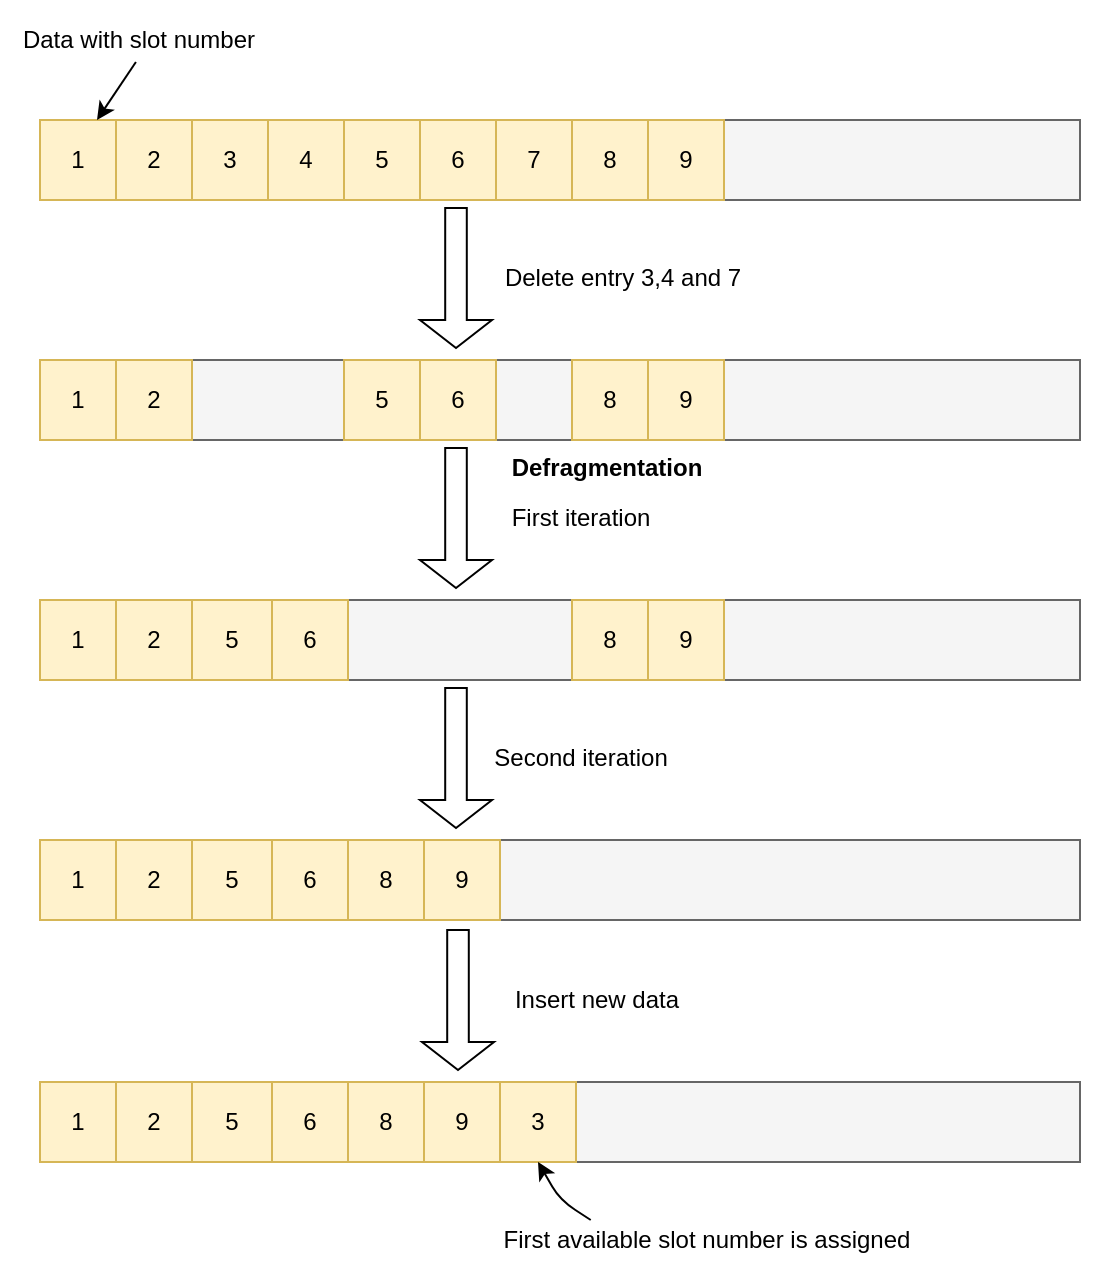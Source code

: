 <mxfile version="14.4.3" type="device"><diagram id="XjlbSZr4k4j3ybQmmUE8" name="Seite-1"><mxGraphModel dx="1422" dy="822" grid="1" gridSize="10" guides="1" tooltips="1" connect="1" arrows="1" fold="1" page="1" pageScale="1" pageWidth="583" pageHeight="827" math="1" shadow="0"><root><mxCell id="0"/><mxCell id="1" parent="0"/><mxCell id="ub3i2xYjpZ8jDCA3UC1C-73" value="" style="rounded=0;whiteSpace=wrap;html=1;strokeColor=none;" vertex="1" parent="1"><mxGeometry x="20" y="20" width="550" height="640" as="geometry"/></mxCell><mxCell id="ub3i2xYjpZ8jDCA3UC1C-1" value="" style="rounded=0;whiteSpace=wrap;html=1;fillColor=#f5f5f5;strokeColor=#666666;fontColor=#333333;" vertex="1" parent="1"><mxGeometry x="40" y="80" width="520" height="40" as="geometry"/></mxCell><mxCell id="ub3i2xYjpZ8jDCA3UC1C-2" value="1" style="rounded=0;whiteSpace=wrap;html=1;fillColor=#fff2cc;strokeColor=#d6b656;" vertex="1" parent="1"><mxGeometry x="40" y="80" width="38" height="40" as="geometry"/></mxCell><mxCell id="ub3i2xYjpZ8jDCA3UC1C-3" value="2" style="rounded=0;whiteSpace=wrap;html=1;fillColor=#fff2cc;strokeColor=#d6b656;" vertex="1" parent="1"><mxGeometry x="78" y="80" width="38" height="40" as="geometry"/></mxCell><mxCell id="ub3i2xYjpZ8jDCA3UC1C-4" value="3" style="rounded=0;whiteSpace=wrap;html=1;fillColor=#fff2cc;strokeColor=#d6b656;" vertex="1" parent="1"><mxGeometry x="116" y="80" width="38" height="40" as="geometry"/></mxCell><mxCell id="ub3i2xYjpZ8jDCA3UC1C-5" value="4" style="rounded=0;whiteSpace=wrap;html=1;fillColor=#fff2cc;strokeColor=#d6b656;" vertex="1" parent="1"><mxGeometry x="154" y="80" width="38" height="40" as="geometry"/></mxCell><mxCell id="ub3i2xYjpZ8jDCA3UC1C-6" value="5" style="rounded=0;whiteSpace=wrap;html=1;fillColor=#fff2cc;strokeColor=#d6b656;" vertex="1" parent="1"><mxGeometry x="192" y="80" width="38" height="40" as="geometry"/></mxCell><mxCell id="ub3i2xYjpZ8jDCA3UC1C-7" value="6" style="rounded=0;whiteSpace=wrap;html=1;fillColor=#fff2cc;strokeColor=#d6b656;" vertex="1" parent="1"><mxGeometry x="230" y="80" width="38" height="40" as="geometry"/></mxCell><mxCell id="ub3i2xYjpZ8jDCA3UC1C-8" value="7" style="rounded=0;whiteSpace=wrap;html=1;fillColor=#fff2cc;strokeColor=#d6b656;" vertex="1" parent="1"><mxGeometry x="268" y="80" width="38" height="40" as="geometry"/></mxCell><mxCell id="ub3i2xYjpZ8jDCA3UC1C-9" value="8" style="rounded=0;whiteSpace=wrap;html=1;fillColor=#fff2cc;strokeColor=#d6b656;" vertex="1" parent="1"><mxGeometry x="306" y="80" width="38" height="40" as="geometry"/></mxCell><mxCell id="ub3i2xYjpZ8jDCA3UC1C-10" value="9" style="rounded=0;whiteSpace=wrap;html=1;fillColor=#fff2cc;strokeColor=#d6b656;" vertex="1" parent="1"><mxGeometry x="344" y="80" width="38" height="40" as="geometry"/></mxCell><mxCell id="ub3i2xYjpZ8jDCA3UC1C-20" value="" style="rounded=0;whiteSpace=wrap;html=1;fillColor=#f5f5f5;strokeColor=#666666;fontColor=#333333;" vertex="1" parent="1"><mxGeometry x="40" y="200" width="520" height="40" as="geometry"/></mxCell><mxCell id="ub3i2xYjpZ8jDCA3UC1C-21" value="1" style="rounded=0;whiteSpace=wrap;html=1;fillColor=#fff2cc;strokeColor=#d6b656;" vertex="1" parent="1"><mxGeometry x="40" y="200" width="38" height="40" as="geometry"/></mxCell><mxCell id="ub3i2xYjpZ8jDCA3UC1C-22" value="2" style="rounded=0;whiteSpace=wrap;html=1;fillColor=#fff2cc;strokeColor=#d6b656;" vertex="1" parent="1"><mxGeometry x="78" y="200" width="38" height="40" as="geometry"/></mxCell><mxCell id="ub3i2xYjpZ8jDCA3UC1C-25" value="5" style="rounded=0;whiteSpace=wrap;html=1;fillColor=#fff2cc;strokeColor=#d6b656;" vertex="1" parent="1"><mxGeometry x="192" y="200" width="38" height="40" as="geometry"/></mxCell><mxCell id="ub3i2xYjpZ8jDCA3UC1C-26" value="6" style="rounded=0;whiteSpace=wrap;html=1;fillColor=#fff2cc;strokeColor=#d6b656;" vertex="1" parent="1"><mxGeometry x="230" y="200" width="38" height="40" as="geometry"/></mxCell><mxCell id="ub3i2xYjpZ8jDCA3UC1C-28" value="8" style="rounded=0;whiteSpace=wrap;html=1;fillColor=#fff2cc;strokeColor=#d6b656;" vertex="1" parent="1"><mxGeometry x="306" y="200" width="38" height="40" as="geometry"/></mxCell><mxCell id="ub3i2xYjpZ8jDCA3UC1C-29" value="9" style="rounded=0;whiteSpace=wrap;html=1;fillColor=#fff2cc;strokeColor=#d6b656;" vertex="1" parent="1"><mxGeometry x="344" y="200" width="38" height="40" as="geometry"/></mxCell><mxCell id="ub3i2xYjpZ8jDCA3UC1C-31" value="" style="shape=singleArrow;direction=south;whiteSpace=wrap;html=1;" vertex="1" parent="1"><mxGeometry x="230" y="124" width="36" height="70" as="geometry"/></mxCell><mxCell id="ub3i2xYjpZ8jDCA3UC1C-32" value="Delete entry 3,4 and 7" style="text;html=1;align=center;verticalAlign=middle;resizable=0;points=[];autosize=1;" vertex="1" parent="1"><mxGeometry x="266" y="149" width="130" height="20" as="geometry"/></mxCell><mxCell id="ub3i2xYjpZ8jDCA3UC1C-33" value="" style="rounded=0;whiteSpace=wrap;html=1;fillColor=#f5f5f5;strokeColor=#666666;fontColor=#333333;" vertex="1" parent="1"><mxGeometry x="40" y="320" width="520" height="40" as="geometry"/></mxCell><mxCell id="ub3i2xYjpZ8jDCA3UC1C-34" value="1" style="rounded=0;whiteSpace=wrap;html=1;fillColor=#fff2cc;strokeColor=#d6b656;" vertex="1" parent="1"><mxGeometry x="40" y="320" width="38" height="40" as="geometry"/></mxCell><mxCell id="ub3i2xYjpZ8jDCA3UC1C-35" value="2" style="rounded=0;whiteSpace=wrap;html=1;fillColor=#fff2cc;strokeColor=#d6b656;" vertex="1" parent="1"><mxGeometry x="78" y="320" width="38" height="40" as="geometry"/></mxCell><mxCell id="ub3i2xYjpZ8jDCA3UC1C-36" value="5" style="rounded=0;whiteSpace=wrap;html=1;fillColor=#fff2cc;strokeColor=#d6b656;" vertex="1" parent="1"><mxGeometry x="116" y="320" width="40" height="40" as="geometry"/></mxCell><mxCell id="ub3i2xYjpZ8jDCA3UC1C-37" value="6" style="rounded=0;whiteSpace=wrap;html=1;fillColor=#fff2cc;strokeColor=#d6b656;" vertex="1" parent="1"><mxGeometry x="156" y="320" width="38" height="40" as="geometry"/></mxCell><mxCell id="ub3i2xYjpZ8jDCA3UC1C-38" value="8" style="rounded=0;whiteSpace=wrap;html=1;fillColor=#fff2cc;strokeColor=#d6b656;" vertex="1" parent="1"><mxGeometry x="306" y="320" width="38" height="40" as="geometry"/></mxCell><mxCell id="ub3i2xYjpZ8jDCA3UC1C-39" value="9" style="rounded=0;whiteSpace=wrap;html=1;fillColor=#fff2cc;strokeColor=#d6b656;" vertex="1" parent="1"><mxGeometry x="344" y="320" width="38" height="40" as="geometry"/></mxCell><mxCell id="ub3i2xYjpZ8jDCA3UC1C-41" value="" style="shape=singleArrow;direction=south;whiteSpace=wrap;html=1;" vertex="1" parent="1"><mxGeometry x="230" y="244" width="36" height="70" as="geometry"/></mxCell><mxCell id="ub3i2xYjpZ8jDCA3UC1C-43" value="Defragmentation&lt;br&gt;" style="text;html=1;align=center;verticalAlign=middle;resizable=0;points=[];autosize=1;fontStyle=1" vertex="1" parent="1"><mxGeometry x="268" y="244" width="110" height="20" as="geometry"/></mxCell><mxCell id="ub3i2xYjpZ8jDCA3UC1C-45" value="First iteration&lt;br&gt;" style="text;html=1;align=center;verticalAlign=middle;resizable=0;points=[];autosize=1;" vertex="1" parent="1"><mxGeometry x="270" y="269" width="80" height="20" as="geometry"/></mxCell><mxCell id="ub3i2xYjpZ8jDCA3UC1C-46" value="" style="rounded=0;whiteSpace=wrap;html=1;fillColor=#f5f5f5;strokeColor=#666666;fontColor=#333333;" vertex="1" parent="1"><mxGeometry x="40" y="440" width="520" height="40" as="geometry"/></mxCell><mxCell id="ub3i2xYjpZ8jDCA3UC1C-47" value="1" style="rounded=0;whiteSpace=wrap;html=1;fillColor=#fff2cc;strokeColor=#d6b656;" vertex="1" parent="1"><mxGeometry x="40" y="440" width="38" height="40" as="geometry"/></mxCell><mxCell id="ub3i2xYjpZ8jDCA3UC1C-48" value="2" style="rounded=0;whiteSpace=wrap;html=1;fillColor=#fff2cc;strokeColor=#d6b656;" vertex="1" parent="1"><mxGeometry x="78" y="440" width="38" height="40" as="geometry"/></mxCell><mxCell id="ub3i2xYjpZ8jDCA3UC1C-49" value="5" style="rounded=0;whiteSpace=wrap;html=1;fillColor=#fff2cc;strokeColor=#d6b656;" vertex="1" parent="1"><mxGeometry x="116" y="440" width="40" height="40" as="geometry"/></mxCell><mxCell id="ub3i2xYjpZ8jDCA3UC1C-50" value="6" style="rounded=0;whiteSpace=wrap;html=1;fillColor=#fff2cc;strokeColor=#d6b656;" vertex="1" parent="1"><mxGeometry x="156" y="440" width="38" height="40" as="geometry"/></mxCell><mxCell id="ub3i2xYjpZ8jDCA3UC1C-51" value="8" style="rounded=0;whiteSpace=wrap;html=1;fillColor=#fff2cc;strokeColor=#d6b656;" vertex="1" parent="1"><mxGeometry x="194" y="440" width="38" height="40" as="geometry"/></mxCell><mxCell id="ub3i2xYjpZ8jDCA3UC1C-52" value="9" style="rounded=0;whiteSpace=wrap;html=1;fillColor=#fff2cc;strokeColor=#d6b656;" vertex="1" parent="1"><mxGeometry x="232" y="440" width="38" height="40" as="geometry"/></mxCell><mxCell id="ub3i2xYjpZ8jDCA3UC1C-53" value="" style="shape=singleArrow;direction=south;whiteSpace=wrap;html=1;" vertex="1" parent="1"><mxGeometry x="230" y="364" width="36" height="70" as="geometry"/></mxCell><mxCell id="ub3i2xYjpZ8jDCA3UC1C-55" value="Second iteration" style="text;html=1;align=center;verticalAlign=middle;resizable=0;points=[];autosize=1;" vertex="1" parent="1"><mxGeometry x="260" y="389" width="100" height="20" as="geometry"/></mxCell><mxCell id="ub3i2xYjpZ8jDCA3UC1C-56" value="" style="rounded=0;whiteSpace=wrap;html=1;fillColor=#f5f5f5;strokeColor=#666666;fontColor=#333333;" vertex="1" parent="1"><mxGeometry x="40" y="561" width="520" height="40" as="geometry"/></mxCell><mxCell id="ub3i2xYjpZ8jDCA3UC1C-57" value="1" style="rounded=0;whiteSpace=wrap;html=1;fillColor=#fff2cc;strokeColor=#d6b656;" vertex="1" parent="1"><mxGeometry x="40" y="561" width="38" height="40" as="geometry"/></mxCell><mxCell id="ub3i2xYjpZ8jDCA3UC1C-58" value="2" style="rounded=0;whiteSpace=wrap;html=1;fillColor=#fff2cc;strokeColor=#d6b656;" vertex="1" parent="1"><mxGeometry x="78" y="561" width="38" height="40" as="geometry"/></mxCell><mxCell id="ub3i2xYjpZ8jDCA3UC1C-59" value="5" style="rounded=0;whiteSpace=wrap;html=1;fillColor=#fff2cc;strokeColor=#d6b656;" vertex="1" parent="1"><mxGeometry x="116" y="561" width="40" height="40" as="geometry"/></mxCell><mxCell id="ub3i2xYjpZ8jDCA3UC1C-60" value="6" style="rounded=0;whiteSpace=wrap;html=1;fillColor=#fff2cc;strokeColor=#d6b656;" vertex="1" parent="1"><mxGeometry x="156" y="561" width="38" height="40" as="geometry"/></mxCell><mxCell id="ub3i2xYjpZ8jDCA3UC1C-61" value="8" style="rounded=0;whiteSpace=wrap;html=1;fillColor=#fff2cc;strokeColor=#d6b656;" vertex="1" parent="1"><mxGeometry x="194" y="561" width="38" height="40" as="geometry"/></mxCell><mxCell id="ub3i2xYjpZ8jDCA3UC1C-62" value="9" style="rounded=0;whiteSpace=wrap;html=1;fillColor=#fff2cc;strokeColor=#d6b656;" vertex="1" parent="1"><mxGeometry x="232" y="561" width="38" height="40" as="geometry"/></mxCell><mxCell id="ub3i2xYjpZ8jDCA3UC1C-63" value="Insert new data" style="text;html=1;align=center;verticalAlign=middle;resizable=0;points=[];autosize=1;" vertex="1" parent="1"><mxGeometry x="268" y="510" width="100" height="20" as="geometry"/></mxCell><mxCell id="ub3i2xYjpZ8jDCA3UC1C-64" value="" style="shape=singleArrow;direction=south;whiteSpace=wrap;html=1;" vertex="1" parent="1"><mxGeometry x="231" y="485" width="36" height="70" as="geometry"/></mxCell><mxCell id="ub3i2xYjpZ8jDCA3UC1C-65" value="3" style="rounded=0;whiteSpace=wrap;html=1;fillColor=#fff2cc;strokeColor=#d6b656;" vertex="1" parent="1"><mxGeometry x="270" y="561" width="38" height="40" as="geometry"/></mxCell><mxCell id="ub3i2xYjpZ8jDCA3UC1C-66" value="Data with slot number" style="text;html=1;align=center;verticalAlign=middle;resizable=0;points=[];autosize=1;" vertex="1" parent="1"><mxGeometry x="24" y="30" width="130" height="20" as="geometry"/></mxCell><mxCell id="ub3i2xYjpZ8jDCA3UC1C-67" value="" style="endArrow=classic;html=1;exitX=0.492;exitY=1.05;exitDx=0;exitDy=0;exitPerimeter=0;entryX=0.75;entryY=0;entryDx=0;entryDy=0;" edge="1" parent="1" source="ub3i2xYjpZ8jDCA3UC1C-66" target="ub3i2xYjpZ8jDCA3UC1C-2"><mxGeometry width="50" height="50" relative="1" as="geometry"><mxPoint x="270" y="430" as="sourcePoint"/><mxPoint x="320" y="380" as="targetPoint"/></mxGeometry></mxCell><mxCell id="ub3i2xYjpZ8jDCA3UC1C-68" value="First available slot number is assigned" style="text;html=1;align=center;verticalAlign=middle;resizable=0;points=[];autosize=1;" vertex="1" parent="1"><mxGeometry x="263" y="630" width="220" height="20" as="geometry"/></mxCell><mxCell id="ub3i2xYjpZ8jDCA3UC1C-71" value="" style="endArrow=classic;html=1;exitX=0.238;exitY=0;exitDx=0;exitDy=0;exitPerimeter=0;entryX=0.5;entryY=1;entryDx=0;entryDy=0;" edge="1" parent="1" source="ub3i2xYjpZ8jDCA3UC1C-68" target="ub3i2xYjpZ8jDCA3UC1C-65"><mxGeometry width="50" height="50" relative="1" as="geometry"><mxPoint x="270" y="430" as="sourcePoint"/><mxPoint x="320" y="380" as="targetPoint"/><Array as="points"><mxPoint x="300" y="620"/></Array></mxGeometry></mxCell></root></mxGraphModel></diagram></mxfile>